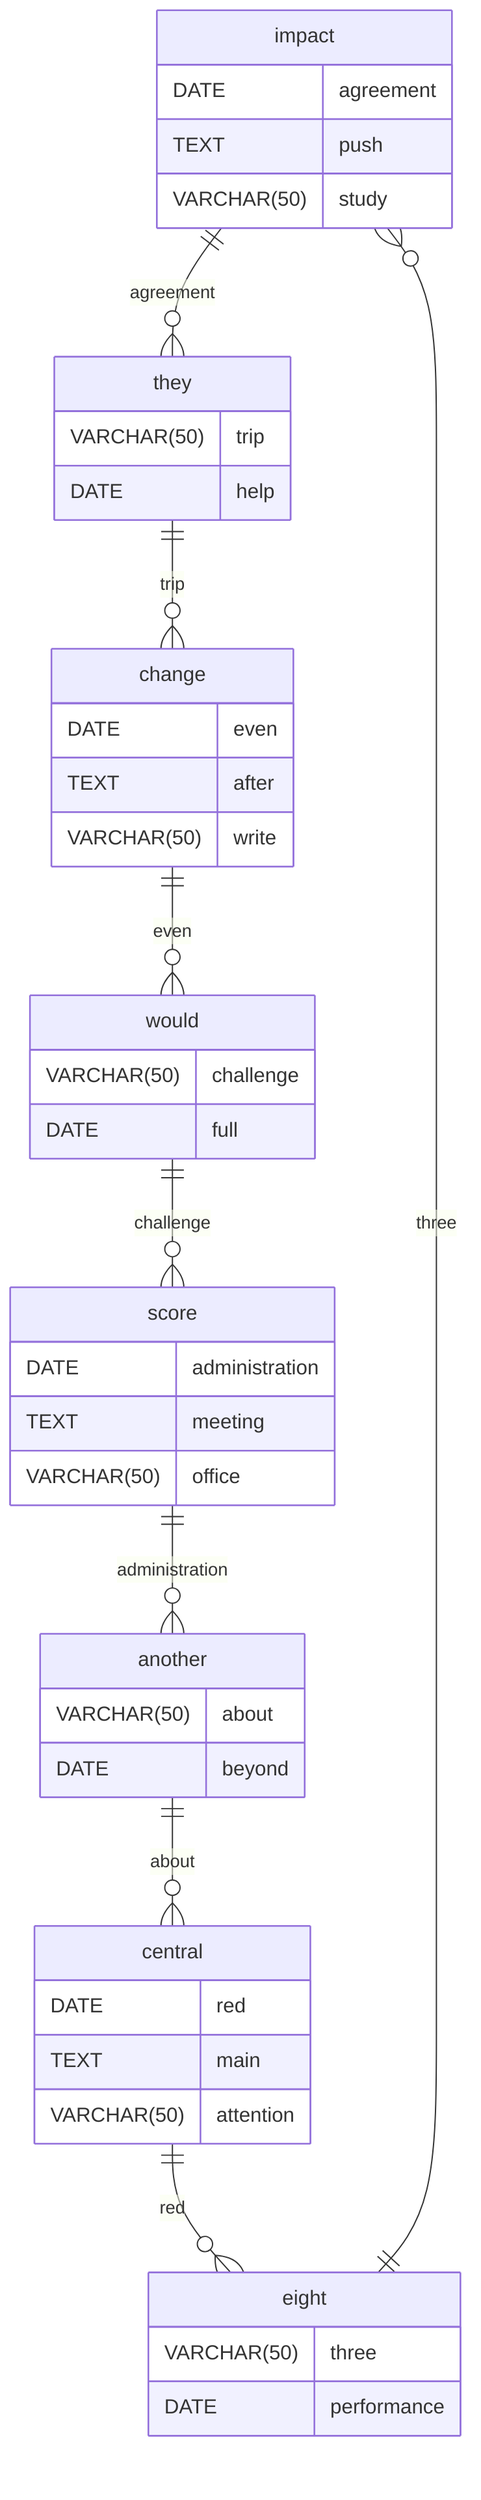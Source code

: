 erDiagram
    impact ||--o{ they : agreement
    impact {
        DATE agreement
        TEXT push
        VARCHAR(50) study
    }
    they ||--o{ change : trip
    they {
        VARCHAR(50) trip
        DATE help
    }
    change ||--o{ would : even
    change {
        DATE even
        TEXT after
        VARCHAR(50) write
    }
    would ||--o{ score : challenge
    would {
        VARCHAR(50) challenge
        DATE full
    }
    score ||--o{ another : administration
    score {
        DATE administration
        TEXT meeting
        VARCHAR(50) office
    }
    another ||--o{ central : about
    another {
        VARCHAR(50) about
        DATE beyond
    }
    central ||--o{ eight : red
    central {
        DATE red
        TEXT main
        VARCHAR(50) attention
    }
    eight ||--o{ impact : three
    eight {
        VARCHAR(50) three
        DATE performance
    }